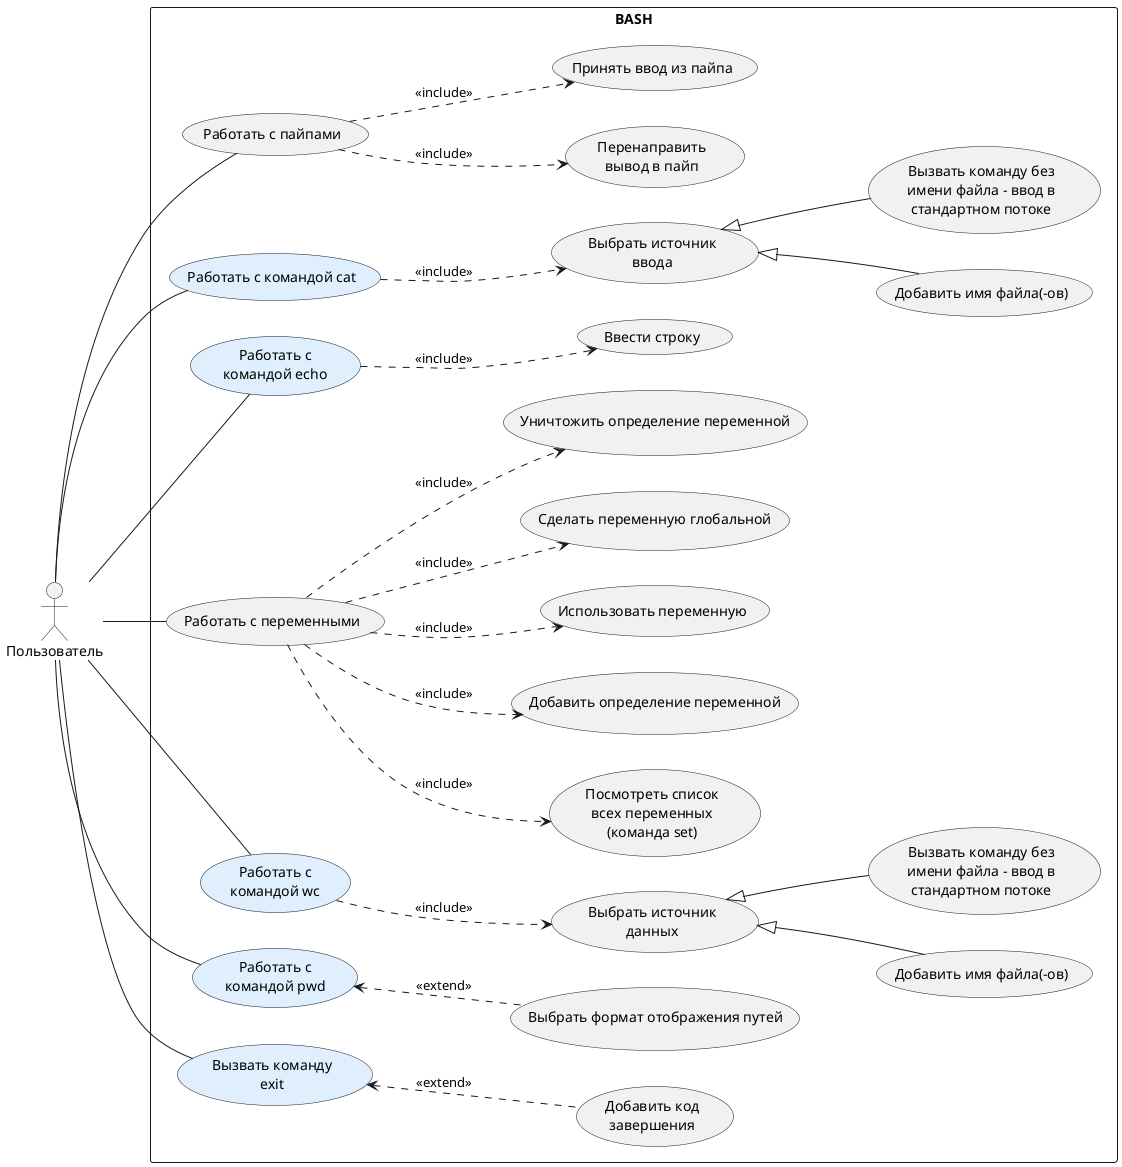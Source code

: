 @startuml BASH_UseCase_Diagram

left to right direction
actor Пользователь

rectangle BASH {
  usecase "Выбрать источник\nввода" as UC1
  usecase "Работать с командой cat" as UC2 #DFEFFE
  usecase "Работать с\nкомандой echo" as UC3 #DFEFFE
  usecase "Ввести строку" as UC4
  usecase "Работать с переменными" as UC5
  usecase "Работать с\nкомандой wc" as UC6 #DFEFFE
  usecase "Выбрать источник\nданных" as UC7
  usecase "Работать с пайпами" as UC8
  usecase "Работать с\nкомандой pwd" as UC9 #DFEFFE
  usecase "Вызвать команду\nexit" as UC10 #DFEFFE
  usecase "Добавить код\nзавершения" as UC11
  usecase "Посмотреть список\nвсех переменных\n(команда set)" as UC12
  usecase "Добавить определение переменной" as UC13
  usecase "Использовать переменную" as UC14
  usecase "Сделать переменную глобальной" as UC15
  usecase "Уничтожить определение переменной" as UC16
  usecase "Добавить имя файла(-ов)" as UC17
  usecase "Вызвать команду без\nимени файла - ввод в\nстандартном потоке" as UC18
  usecase "Добавить имя файла(-ов)" as UC19
  usecase "Вызвать команду без\nимени файла - ввод в\nстандартном потоке" as UC20
  usecase "Перенаправить\nвывод в пайп" as UC21
  usecase "Принять ввод из пайпа" as UC22
  usecase "Выбрать формат отображения путей" as UC23

  Пользователь -- UC2
  Пользователь -- UC3
  Пользователь -- UC6
  Пользователь -- UC9
  Пользователь -- UC10
  Пользователь -- UC5
  Пользователь -- UC8


UC8 -[hidden]-> UC21
UC8 -[hidden]-> UC22
UC2 -[hidden]-> UC1
UC3 -[hidden]-> UC4
UC5 -[hidden]-> UC12
UC5 -[hidden]-> UC13
UC5 -[hidden]-> UC14
UC5 -[hidden]-> UC15
UC5 -[hidden]-> UC16
UC6 -[hidden]-> UC7

UC10 -[hidden]-> UC11
UC9 -[hidden]-> UC23
UC1 -[hidden]-> UC17
UC1 -[hidden]-> UC18
UC7 -[hidden]-> UC19
UC7 -[hidden]-> UC20


  UC2 .> UC1 : <<include>>
  UC3 .> UC4 : <<include>>
  UC6 .> UC7 : <<include>>
  UC10 <.. UC11 : <<extend>>
  UC5 .> UC13 : <<include>>
  UC5 .> UC12 : <<include>>
  UC5 .> UC14 : <<include>>
  UC5 .> UC15 : <<include>>
  UC5 .> UC16 : <<include>>
  UC8 .right.> UC21 : <<include>>
  UC8 .> UC22 : <<include>>
  UC9 <.. UC23 : <<extend>>
'
  UC17 --|> UC1
  UC18 --|> UC1
  UC19 --|> UC7
  UC20 --|> UC7
}

@enduml